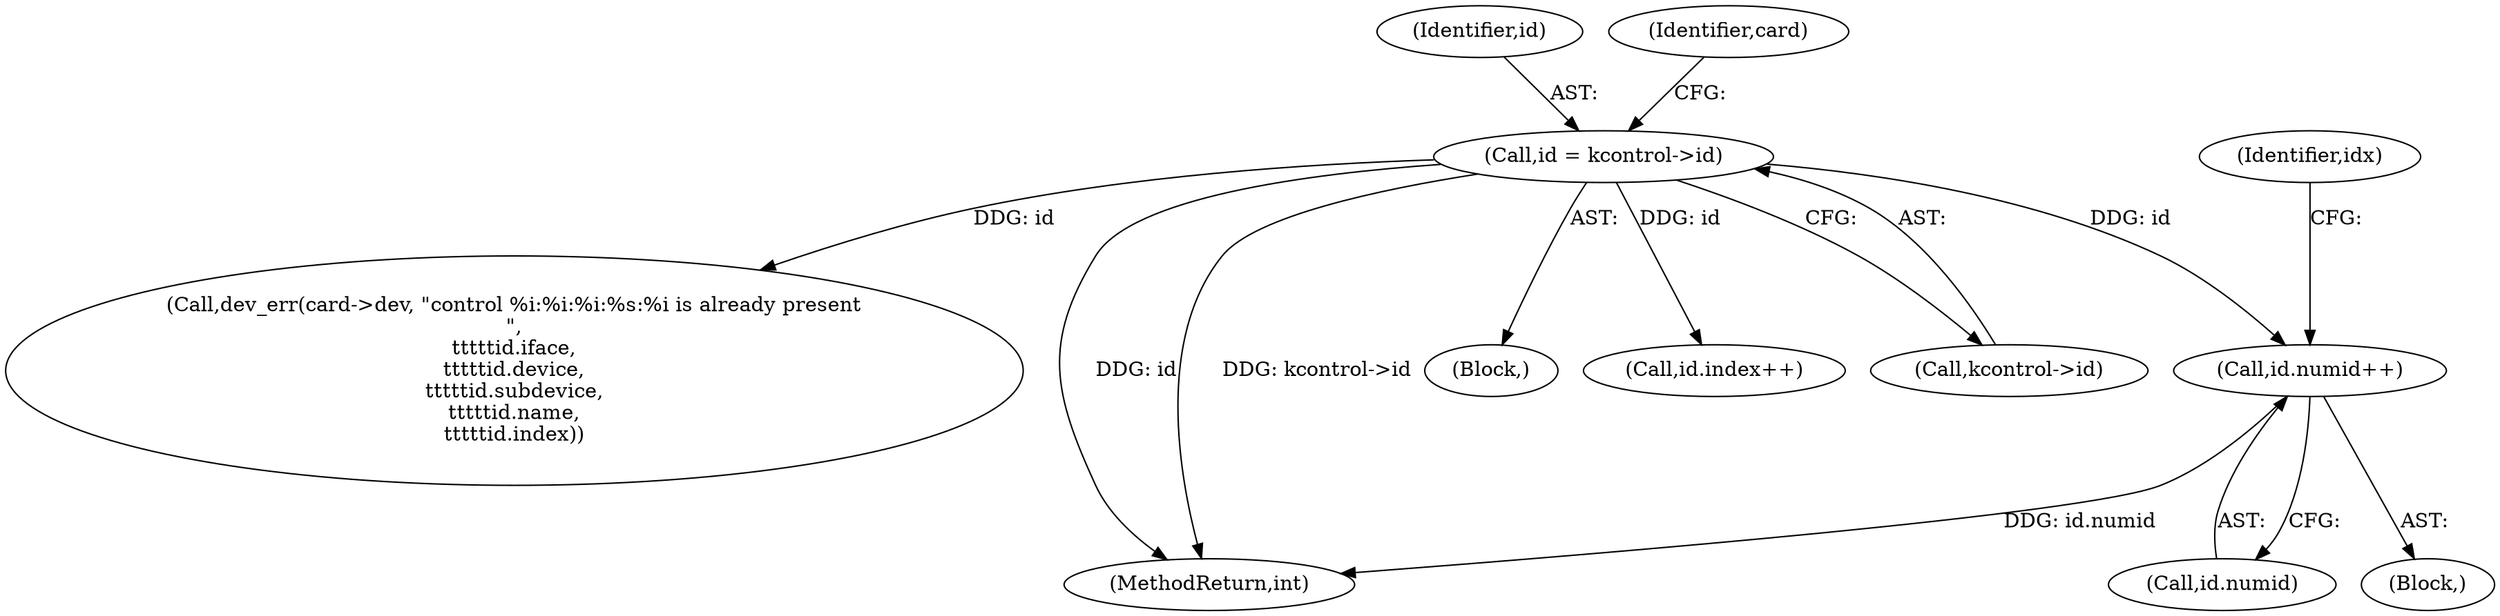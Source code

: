 digraph "1_linux_fd9f26e4eca5d08a27d12c0933fceef76ed9663d@del" {
"1000247" [label="(Call,id.numid++)"];
"1000126" [label="(Call,id = kcontrol->id)"];
"1000242" [label="(Block,)"];
"1000127" [label="(Identifier,id)"];
"1000247" [label="(Call,id.numid++)"];
"1000147" [label="(Call,dev_err(card->dev, \"control %i:%i:%i:%s:%i is already present\n\",\n\t\t\t\t\tid.iface,\n\t\t\t\t\tid.device,\n\t\t\t\t\tid.subdevice,\n\t\t\t\t\tid.name,\n\t\t\t\t\tid.index))"];
"1000248" [label="(Call,id.numid)"];
"1000126" [label="(Call,id = kcontrol->id)"];
"1000263" [label="(MethodReturn,int)"];
"1000235" [label="(Identifier,idx)"];
"1000103" [label="(Block,)"];
"1000243" [label="(Call,id.index++)"];
"1000128" [label="(Call,kcontrol->id)"];
"1000134" [label="(Identifier,card)"];
"1000247" -> "1000242"  [label="AST: "];
"1000247" -> "1000248"  [label="CFG: "];
"1000248" -> "1000247"  [label="AST: "];
"1000235" -> "1000247"  [label="CFG: "];
"1000247" -> "1000263"  [label="DDG: id.numid"];
"1000126" -> "1000247"  [label="DDG: id"];
"1000126" -> "1000103"  [label="AST: "];
"1000126" -> "1000128"  [label="CFG: "];
"1000127" -> "1000126"  [label="AST: "];
"1000128" -> "1000126"  [label="AST: "];
"1000134" -> "1000126"  [label="CFG: "];
"1000126" -> "1000263"  [label="DDG: id"];
"1000126" -> "1000263"  [label="DDG: kcontrol->id"];
"1000126" -> "1000147"  [label="DDG: id"];
"1000126" -> "1000243"  [label="DDG: id"];
}
